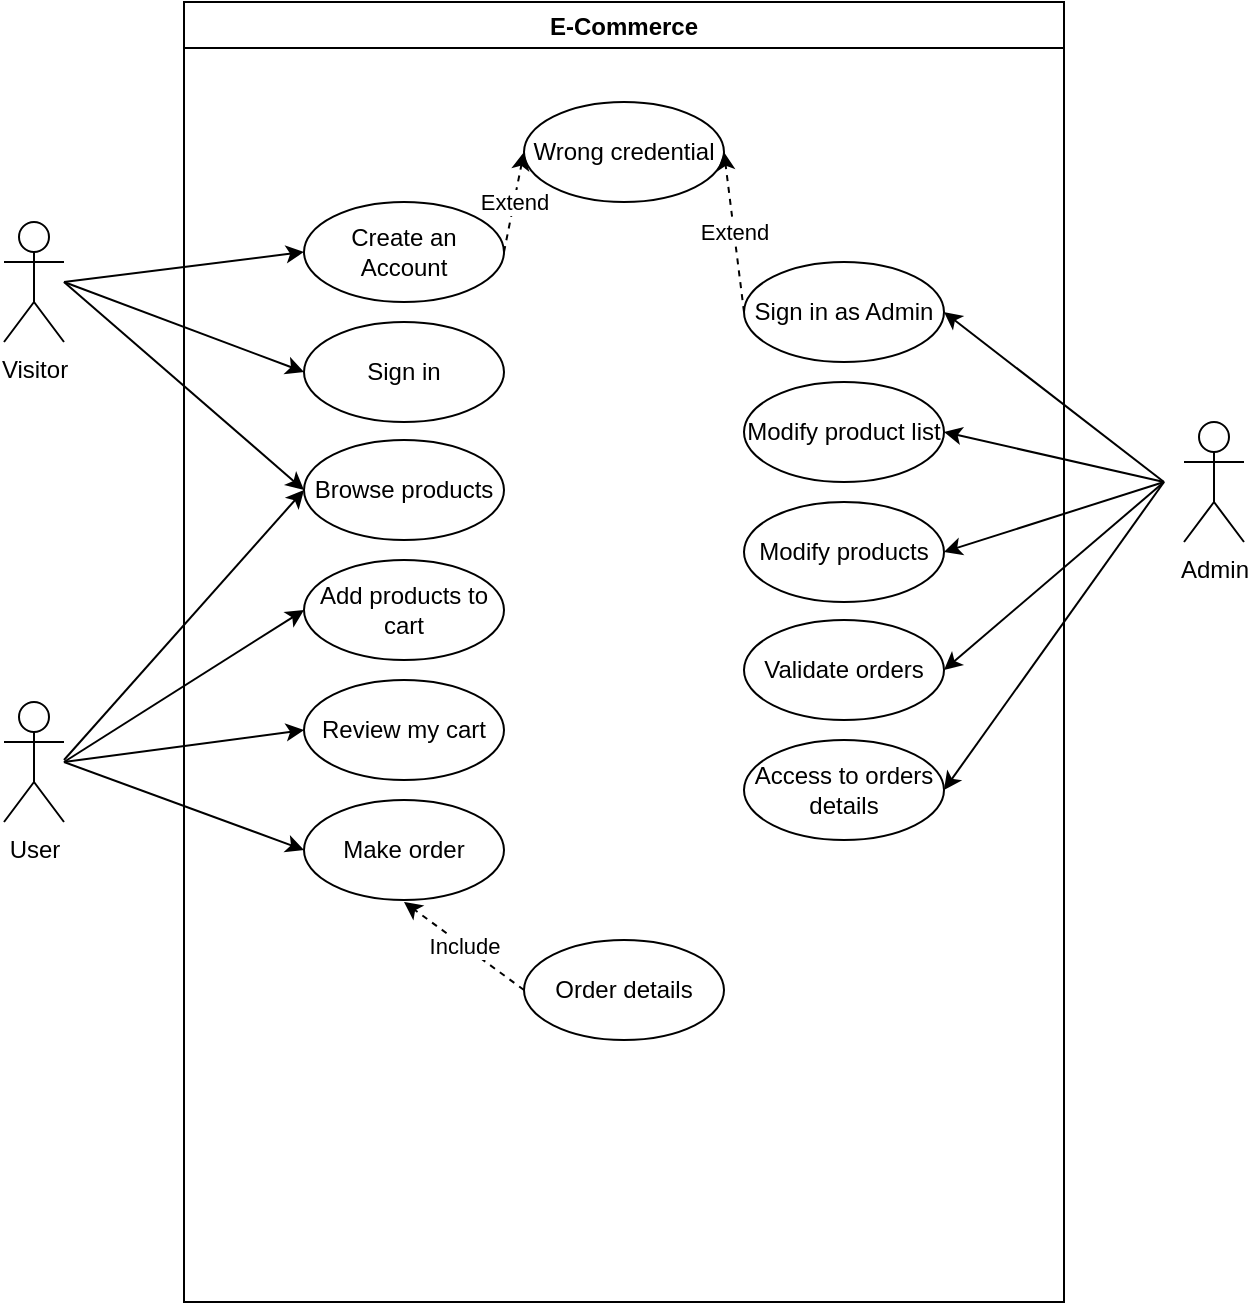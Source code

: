 <mxfile>
    <diagram id="pVbHNzJs5hUaYktg-kP-" name="Page-1">
        <mxGraphModel dx="867" dy="637" grid="1" gridSize="10" guides="1" tooltips="1" connect="1" arrows="1" fold="1" page="1" pageScale="1" pageWidth="827" pageHeight="1169" background="none" math="0" shadow="0">
            <root>
                <mxCell id="0"/>
                <mxCell id="1" parent="0"/>
                <mxCell id="2" value="E-Commerce" style="swimlane;" vertex="1" parent="1">
                    <mxGeometry x="200" y="110" width="440" height="650" as="geometry"/>
                </mxCell>
                <mxCell id="6" value="Create an Account" style="ellipse;whiteSpace=wrap;html=1;" vertex="1" parent="2">
                    <mxGeometry x="60" y="100" width="100" height="50" as="geometry"/>
                </mxCell>
                <mxCell id="3" value="Visitor" style="shape=umlActor;verticalLabelPosition=bottom;verticalAlign=top;html=1;outlineConnect=0;" vertex="1" parent="1">
                    <mxGeometry x="110" y="220" width="30" height="60" as="geometry"/>
                </mxCell>
                <mxCell id="4" value="User" style="shape=umlActor;verticalLabelPosition=bottom;verticalAlign=top;html=1;outlineConnect=0;" vertex="1" parent="1">
                    <mxGeometry x="110" y="460" width="30" height="60" as="geometry"/>
                </mxCell>
                <mxCell id="5" value="Admin" style="shape=umlActor;verticalLabelPosition=bottom;verticalAlign=top;html=1;outlineConnect=0;" vertex="1" parent="1">
                    <mxGeometry x="700" y="320" width="30" height="60" as="geometry"/>
                </mxCell>
                <mxCell id="7" value="Sign in" style="ellipse;whiteSpace=wrap;html=1;" vertex="1" parent="1">
                    <mxGeometry x="260" y="270" width="100" height="50" as="geometry"/>
                </mxCell>
                <mxCell id="9" value="Browse products" style="ellipse;whiteSpace=wrap;html=1;" vertex="1" parent="1">
                    <mxGeometry x="260" y="329" width="100" height="50" as="geometry"/>
                </mxCell>
                <mxCell id="10" value="Add products to cart" style="ellipse;whiteSpace=wrap;html=1;" vertex="1" parent="1">
                    <mxGeometry x="260" y="389" width="100" height="50" as="geometry"/>
                </mxCell>
                <mxCell id="11" value="Review my cart" style="ellipse;whiteSpace=wrap;html=1;" vertex="1" parent="1">
                    <mxGeometry x="260" y="449" width="100" height="50" as="geometry"/>
                </mxCell>
                <mxCell id="12" value="Make order" style="ellipse;whiteSpace=wrap;html=1;" vertex="1" parent="1">
                    <mxGeometry x="260" y="509" width="100" height="50" as="geometry"/>
                </mxCell>
                <mxCell id="14" value="Modify products" style="ellipse;whiteSpace=wrap;html=1;" vertex="1" parent="1">
                    <mxGeometry x="480" y="360" width="100" height="50" as="geometry"/>
                </mxCell>
                <mxCell id="15" value="Validate orders" style="ellipse;whiteSpace=wrap;html=1;" vertex="1" parent="1">
                    <mxGeometry x="480" y="419" width="100" height="50" as="geometry"/>
                </mxCell>
                <mxCell id="16" value="" style="endArrow=classic;html=1;entryX=0;entryY=0.5;entryDx=0;entryDy=0;" edge="1" parent="1" target="6">
                    <mxGeometry width="50" height="50" relative="1" as="geometry">
                        <mxPoint x="140" y="250" as="sourcePoint"/>
                        <mxPoint x="190" y="200" as="targetPoint"/>
                    </mxGeometry>
                </mxCell>
                <mxCell id="17" value="" style="endArrow=classic;html=1;entryX=0;entryY=0.5;entryDx=0;entryDy=0;" edge="1" parent="1" target="7">
                    <mxGeometry width="50" height="50" relative="1" as="geometry">
                        <mxPoint x="140" y="250" as="sourcePoint"/>
                        <mxPoint x="190" y="200" as="targetPoint"/>
                    </mxGeometry>
                </mxCell>
                <mxCell id="18" value="" style="endArrow=classic;html=1;entryX=0;entryY=0.5;entryDx=0;entryDy=0;" edge="1" parent="1" target="9">
                    <mxGeometry width="50" height="50" relative="1" as="geometry">
                        <mxPoint x="140" y="250" as="sourcePoint"/>
                        <mxPoint x="460" y="350" as="targetPoint"/>
                    </mxGeometry>
                </mxCell>
                <mxCell id="19" value="" style="endArrow=classic;html=1;entryX=0;entryY=0.5;entryDx=0;entryDy=0;" edge="1" parent="1" target="9">
                    <mxGeometry width="50" height="50" relative="1" as="geometry">
                        <mxPoint x="140" y="489" as="sourcePoint"/>
                        <mxPoint x="190" y="439" as="targetPoint"/>
                    </mxGeometry>
                </mxCell>
                <mxCell id="20" value="" style="endArrow=classic;html=1;entryX=0;entryY=0.5;entryDx=0;entryDy=0;" edge="1" parent="1" target="10">
                    <mxGeometry width="50" height="50" relative="1" as="geometry">
                        <mxPoint x="140" y="490" as="sourcePoint"/>
                        <mxPoint x="460" y="350" as="targetPoint"/>
                    </mxGeometry>
                </mxCell>
                <mxCell id="21" value="" style="endArrow=classic;html=1;entryX=0;entryY=0.5;entryDx=0;entryDy=0;" edge="1" parent="1" target="11">
                    <mxGeometry width="50" height="50" relative="1" as="geometry">
                        <mxPoint x="140" y="490" as="sourcePoint"/>
                        <mxPoint x="460" y="350" as="targetPoint"/>
                    </mxGeometry>
                </mxCell>
                <mxCell id="22" value="" style="endArrow=classic;html=1;entryX=0;entryY=0.5;entryDx=0;entryDy=0;" edge="1" parent="1" target="12">
                    <mxGeometry width="50" height="50" relative="1" as="geometry">
                        <mxPoint x="140" y="490" as="sourcePoint"/>
                        <mxPoint x="460" y="350" as="targetPoint"/>
                    </mxGeometry>
                </mxCell>
                <mxCell id="23" value="Modify product list" style="ellipse;whiteSpace=wrap;html=1;" vertex="1" parent="1">
                    <mxGeometry x="480" y="300" width="100" height="50" as="geometry"/>
                </mxCell>
                <mxCell id="24" value="Sign in as Admin" style="ellipse;whiteSpace=wrap;html=1;" vertex="1" parent="1">
                    <mxGeometry x="480" y="240" width="100" height="50" as="geometry"/>
                </mxCell>
                <mxCell id="25" value="" style="endArrow=classic;html=1;entryX=1;entryY=0.5;entryDx=0;entryDy=0;" edge="1" parent="1" target="24">
                    <mxGeometry width="50" height="50" relative="1" as="geometry">
                        <mxPoint x="690" y="350" as="sourcePoint"/>
                        <mxPoint x="460" y="320" as="targetPoint"/>
                    </mxGeometry>
                </mxCell>
                <mxCell id="27" value="" style="endArrow=classic;html=1;entryX=1;entryY=0.5;entryDx=0;entryDy=0;" edge="1" parent="1" target="23">
                    <mxGeometry width="50" height="50" relative="1" as="geometry">
                        <mxPoint x="690" y="350" as="sourcePoint"/>
                        <mxPoint x="460" y="320" as="targetPoint"/>
                    </mxGeometry>
                </mxCell>
                <mxCell id="28" value="" style="endArrow=classic;html=1;entryX=1;entryY=0.5;entryDx=0;entryDy=0;" edge="1" parent="1" target="14">
                    <mxGeometry width="50" height="50" relative="1" as="geometry">
                        <mxPoint x="690" y="350" as="sourcePoint"/>
                        <mxPoint x="460" y="320" as="targetPoint"/>
                    </mxGeometry>
                </mxCell>
                <mxCell id="29" value="" style="endArrow=classic;html=1;entryX=1;entryY=0.5;entryDx=0;entryDy=0;" edge="1" parent="1" target="15">
                    <mxGeometry width="50" height="50" relative="1" as="geometry">
                        <mxPoint x="690" y="350" as="sourcePoint"/>
                        <mxPoint x="460" y="320" as="targetPoint"/>
                    </mxGeometry>
                </mxCell>
                <mxCell id="30" value="Access to orders details" style="ellipse;whiteSpace=wrap;html=1;" vertex="1" parent="1">
                    <mxGeometry x="480" y="479" width="100" height="50" as="geometry"/>
                </mxCell>
                <mxCell id="31" value="" style="endArrow=classic;html=1;entryX=1;entryY=0.5;entryDx=0;entryDy=0;" edge="1" parent="1" target="30">
                    <mxGeometry width="50" height="50" relative="1" as="geometry">
                        <mxPoint x="690" y="350" as="sourcePoint"/>
                        <mxPoint x="560" y="310" as="targetPoint"/>
                    </mxGeometry>
                </mxCell>
                <mxCell id="32" value="Order details" style="ellipse;whiteSpace=wrap;html=1;" vertex="1" parent="1">
                    <mxGeometry x="370" y="579" width="100" height="50" as="geometry"/>
                </mxCell>
                <mxCell id="33" value="" style="endArrow=classic;html=1;exitX=0;exitY=0.5;exitDx=0;exitDy=0;dashed=1;" edge="1" parent="1" source="32">
                    <mxGeometry relative="1" as="geometry">
                        <mxPoint x="490" y="520" as="sourcePoint"/>
                        <mxPoint x="310" y="560" as="targetPoint"/>
                    </mxGeometry>
                </mxCell>
                <mxCell id="34" value="Include" style="edgeLabel;resizable=0;html=1;align=center;verticalAlign=middle;" connectable="0" vertex="1" parent="33">
                    <mxGeometry relative="1" as="geometry"/>
                </mxCell>
                <mxCell id="35" value="Wrong credential" style="ellipse;whiteSpace=wrap;html=1;" vertex="1" parent="1">
                    <mxGeometry x="370" y="160" width="100" height="50" as="geometry"/>
                </mxCell>
                <mxCell id="36" value="" style="endArrow=classic;html=1;dashed=1;exitX=1;exitY=0.5;exitDx=0;exitDy=0;entryX=0;entryY=0.5;entryDx=0;entryDy=0;" edge="1" parent="1" source="6" target="35">
                    <mxGeometry relative="1" as="geometry">
                        <mxPoint x="470" y="340" as="sourcePoint"/>
                        <mxPoint x="570" y="340" as="targetPoint"/>
                    </mxGeometry>
                </mxCell>
                <mxCell id="37" value="Extend" style="edgeLabel;resizable=0;html=1;align=center;verticalAlign=middle;" connectable="0" vertex="1" parent="36">
                    <mxGeometry relative="1" as="geometry"/>
                </mxCell>
                <mxCell id="38" value="" style="endArrow=classic;html=1;dashed=1;entryX=1;entryY=0.5;entryDx=0;entryDy=0;exitX=0;exitY=0.5;exitDx=0;exitDy=0;" edge="1" parent="1" source="24" target="35">
                    <mxGeometry relative="1" as="geometry">
                        <mxPoint x="470" y="260" as="sourcePoint"/>
                        <mxPoint x="570" y="260" as="targetPoint"/>
                    </mxGeometry>
                </mxCell>
                <mxCell id="39" value="Extend" style="edgeLabel;resizable=0;html=1;align=center;verticalAlign=middle;" connectable="0" vertex="1" parent="38">
                    <mxGeometry relative="1" as="geometry"/>
                </mxCell>
            </root>
        </mxGraphModel>
    </diagram>
</mxfile>